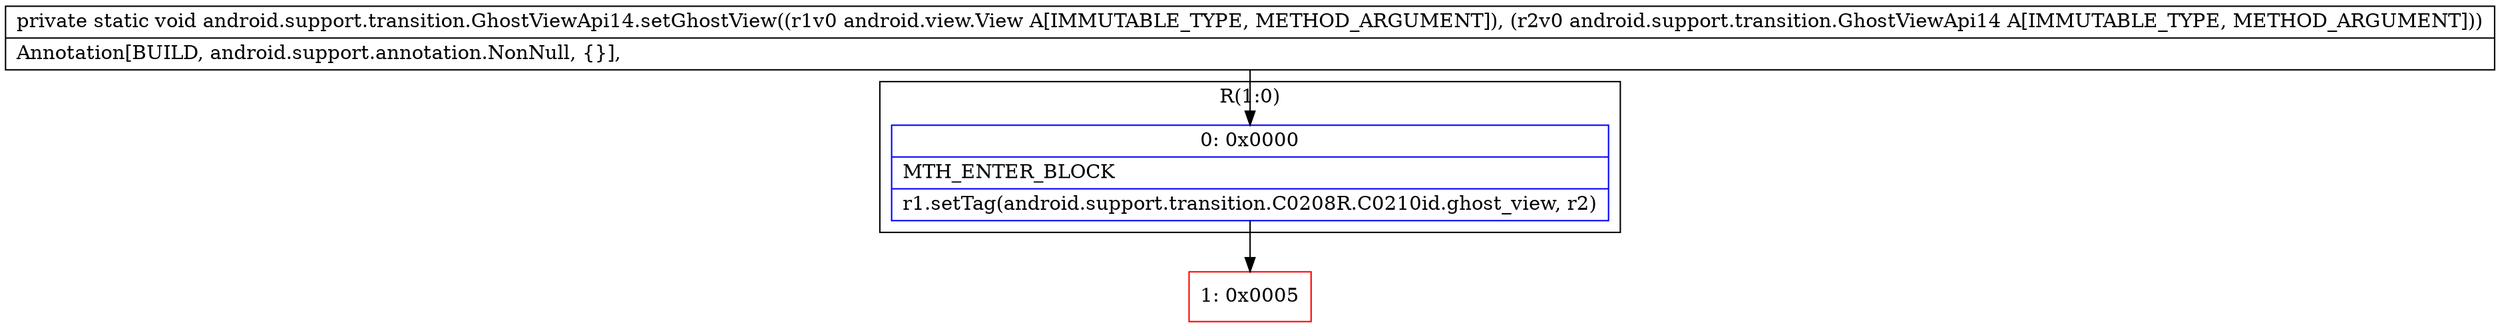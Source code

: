 digraph "CFG forandroid.support.transition.GhostViewApi14.setGhostView(Landroid\/view\/View;Landroid\/support\/transition\/GhostViewApi14;)V" {
subgraph cluster_Region_1277180492 {
label = "R(1:0)";
node [shape=record,color=blue];
Node_0 [shape=record,label="{0\:\ 0x0000|MTH_ENTER_BLOCK\l|r1.setTag(android.support.transition.C0208R.C0210id.ghost_view, r2)\l}"];
}
Node_1 [shape=record,color=red,label="{1\:\ 0x0005}"];
MethodNode[shape=record,label="{private static void android.support.transition.GhostViewApi14.setGhostView((r1v0 android.view.View A[IMMUTABLE_TYPE, METHOD_ARGUMENT]), (r2v0 android.support.transition.GhostViewApi14 A[IMMUTABLE_TYPE, METHOD_ARGUMENT]))  | Annotation[BUILD, android.support.annotation.NonNull, \{\}], \l}"];
MethodNode -> Node_0;
Node_0 -> Node_1;
}

